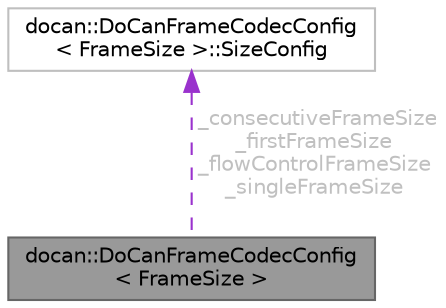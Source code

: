 digraph "docan::DoCanFrameCodecConfig&lt; FrameSize &gt;"
{
 // LATEX_PDF_SIZE
  bgcolor="transparent";
  edge [fontname=Helvetica,fontsize=10,labelfontname=Helvetica,labelfontsize=10];
  node [fontname=Helvetica,fontsize=10,shape=box,height=0.2,width=0.4];
  Node1 [id="Node000001",label="docan::DoCanFrameCodecConfig\l\< FrameSize \>",height=0.2,width=0.4,color="gray40", fillcolor="grey60", style="filled", fontcolor="black",tooltip=" "];
  Node2 -> Node1 [id="edge1_Node000001_Node000002",dir="back",color="darkorchid3",style="dashed",tooltip=" ",label=" _consecutiveFrameSize\n_firstFrameSize\n_flowControlFrameSize\n_singleFrameSize",fontcolor="grey" ];
  Node2 [id="Node000002",label="docan::DoCanFrameCodecConfig\l\< FrameSize \>::SizeConfig",height=0.2,width=0.4,color="grey75", fillcolor="white", style="filled",URL="$df/da9/structdocan_1_1DoCanFrameCodecConfig_1_1SizeConfig.html",tooltip=" "];
}
